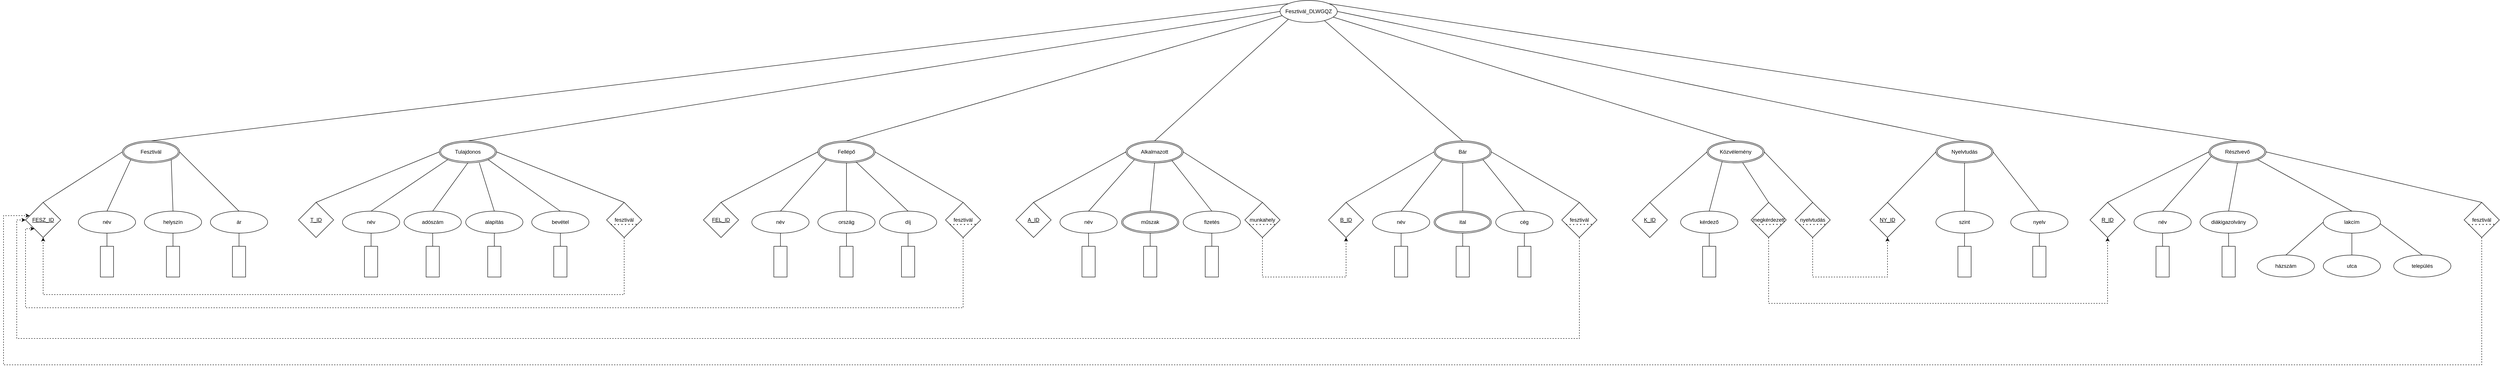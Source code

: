 <mxfile version="22.0.6" type="device">
  <diagram id="R2lEEEUBdFMjLlhIrx00" name="Page-1">
    <mxGraphModel dx="1195" dy="652" grid="1" gridSize="10" guides="0" tooltips="1" connect="1" arrows="1" fold="1" page="1" pageScale="1" pageWidth="6000" pageHeight="1000" math="0" shadow="0" extFonts="Permanent Marker^https://fonts.googleapis.com/css?family=Permanent+Marker">
      <root>
        <object label="" id="0">
          <mxCell />
        </object>
        <mxCell id="1" parent="0" />
        <mxCell id="OcTYDdU6IvkN5eMSKaNO-81" value="" style="rounded=0;whiteSpace=wrap;html=1;" parent="1" vertex="1">
          <mxGeometry x="570" y="600" width="30" height="70" as="geometry" />
        </mxCell>
        <mxCell id="iutqLcoYuN1xurHz5qFX-2" value="Nyelvtudás" style="ellipse;shape=doubleEllipse;margin=3;whiteSpace=wrap;html=1;align=center;" parent="1" vertex="1">
          <mxGeometry x="4440" y="360" width="130" height="50" as="geometry" />
        </mxCell>
        <mxCell id="iutqLcoYuN1xurHz5qFX-5" value="név" style="ellipse;whiteSpace=wrap;html=1;" parent="1" vertex="1">
          <mxGeometry x="220" y="520" width="130" height="50" as="geometry" />
        </mxCell>
        <mxCell id="iutqLcoYuN1xurHz5qFX-6" value="ár" style="ellipse;whiteSpace=wrap;html=1;" parent="1" vertex="1">
          <mxGeometry x="520" y="520" width="130" height="50" as="geometry" />
        </mxCell>
        <mxCell id="iutqLcoYuN1xurHz5qFX-7" value="" style="rounded=0;whiteSpace=wrap;html=1;" parent="1" vertex="1">
          <mxGeometry x="420" y="600" width="30" height="70" as="geometry" />
        </mxCell>
        <mxCell id="iutqLcoYuN1xurHz5qFX-8" value="" style="rounded=0;whiteSpace=wrap;html=1;" parent="1" vertex="1">
          <mxGeometry x="270" y="600" width="30" height="70" as="geometry" />
        </mxCell>
        <mxCell id="iutqLcoYuN1xurHz5qFX-10" value="Fesztivál_DLWGQZ" style="ellipse;whiteSpace=wrap;html=1;" parent="1" vertex="1">
          <mxGeometry x="2950" y="40" width="130" height="50" as="geometry" />
        </mxCell>
        <mxCell id="iutqLcoYuN1xurHz5qFX-11" value="Bár" style="ellipse;shape=doubleEllipse;margin=3;whiteSpace=wrap;html=1;align=center;" parent="1" vertex="1">
          <mxGeometry x="3300" y="360" width="130" height="50" as="geometry" />
        </mxCell>
        <mxCell id="iutqLcoYuN1xurHz5qFX-12" value="Alkalmazott" style="ellipse;shape=doubleEllipse;margin=3;whiteSpace=wrap;html=1;align=center;" parent="1" vertex="1">
          <mxGeometry x="2600" y="360" width="130" height="50" as="geometry" />
        </mxCell>
        <mxCell id="iutqLcoYuN1xurHz5qFX-13" value="Fesztivál" style="ellipse;shape=doubleEllipse;margin=3;whiteSpace=wrap;html=1;align=center;" parent="1" vertex="1">
          <mxGeometry x="320" y="360" width="130" height="50" as="geometry" />
        </mxCell>
        <mxCell id="iutqLcoYuN1xurHz5qFX-14" value="Résztvevő" style="ellipse;shape=doubleEllipse;margin=3;whiteSpace=wrap;html=1;align=center;" parent="1" vertex="1">
          <mxGeometry x="5060" y="360" width="130" height="50" as="geometry" />
        </mxCell>
        <mxCell id="iutqLcoYuN1xurHz5qFX-15" value="Közvélemény" style="ellipse;shape=doubleEllipse;margin=3;whiteSpace=wrap;html=1;align=center;" parent="1" vertex="1">
          <mxGeometry x="3920" y="360" width="130" height="50" as="geometry" />
        </mxCell>
        <mxCell id="iutqLcoYuN1xurHz5qFX-16" value="Tulajdonos" style="ellipse;shape=doubleEllipse;margin=3;whiteSpace=wrap;html=1;align=center;" parent="1" vertex="1">
          <mxGeometry x="1040" y="360" width="130" height="50" as="geometry" />
        </mxCell>
        <mxCell id="iutqLcoYuN1xurHz5qFX-17" value="Fellépő" style="ellipse;shape=doubleEllipse;margin=3;whiteSpace=wrap;html=1;align=center;" parent="1" vertex="1">
          <mxGeometry x="1900" y="360" width="130" height="50" as="geometry" />
        </mxCell>
        <mxCell id="5B_4mtcaILTxM5lqjwQF-1" value="helyszín" style="ellipse;whiteSpace=wrap;html=1;" parent="1" vertex="1">
          <mxGeometry x="370" y="520" width="130" height="50" as="geometry" />
        </mxCell>
        <mxCell id="5B_4mtcaILTxM5lqjwQF-2" value="név" style="ellipse;whiteSpace=wrap;html=1;" parent="1" vertex="1">
          <mxGeometry x="820" y="520" width="130" height="50" as="geometry" />
        </mxCell>
        <mxCell id="5B_4mtcaILTxM5lqjwQF-3" value="település" style="ellipse;whiteSpace=wrap;html=1;" parent="1" vertex="1">
          <mxGeometry x="5480" y="620" width="130" height="50" as="geometry" />
        </mxCell>
        <mxCell id="5B_4mtcaILTxM5lqjwQF-4" value="alapítás" style="ellipse;whiteSpace=wrap;html=1;" parent="1" vertex="1">
          <mxGeometry x="1100" y="520" width="130" height="50" as="geometry" />
        </mxCell>
        <mxCell id="5B_4mtcaILTxM5lqjwQF-5" value="név" style="ellipse;whiteSpace=wrap;html=1;" parent="1" vertex="1">
          <mxGeometry x="1750" y="520" width="130" height="50" as="geometry" />
        </mxCell>
        <mxCell id="5B_4mtcaILTxM5lqjwQF-6" value="bevétel" style="ellipse;whiteSpace=wrap;html=1;" parent="1" vertex="1">
          <mxGeometry x="1250" y="520" width="130" height="50" as="geometry" />
        </mxCell>
        <mxCell id="5B_4mtcaILTxM5lqjwQF-7" value="ország" style="ellipse;whiteSpace=wrap;html=1;" parent="1" vertex="1">
          <mxGeometry x="1900" y="520" width="130" height="50" as="geometry" />
        </mxCell>
        <mxCell id="5B_4mtcaILTxM5lqjwQF-8" value="díj" style="ellipse;whiteSpace=wrap;html=1;" parent="1" vertex="1">
          <mxGeometry x="2040" y="520" width="130" height="50" as="geometry" />
        </mxCell>
        <mxCell id="5B_4mtcaILTxM5lqjwQF-10" value="adószám" style="ellipse;whiteSpace=wrap;html=1;" parent="1" vertex="1">
          <mxGeometry x="960" y="520" width="130" height="50" as="geometry" />
        </mxCell>
        <mxCell id="5B_4mtcaILTxM5lqjwQF-11" value="név" style="ellipse;whiteSpace=wrap;html=1;" parent="1" vertex="1">
          <mxGeometry x="4890" y="520" width="130" height="50" as="geometry" />
        </mxCell>
        <mxCell id="5B_4mtcaILTxM5lqjwQF-12" value="diákigazolvány" style="ellipse;whiteSpace=wrap;html=1;" parent="1" vertex="1">
          <mxGeometry x="5040" y="520" width="130" height="50" as="geometry" />
        </mxCell>
        <mxCell id="5B_4mtcaILTxM5lqjwQF-14" value="házszám" style="ellipse;whiteSpace=wrap;html=1;" parent="1" vertex="1">
          <mxGeometry x="5170" y="620" width="130" height="50" as="geometry" />
        </mxCell>
        <mxCell id="5B_4mtcaILTxM5lqjwQF-15" value="név" style="ellipse;whiteSpace=wrap;html=1;" parent="1" vertex="1">
          <mxGeometry x="3160" y="520" width="130" height="50" as="geometry" />
        </mxCell>
        <mxCell id="5B_4mtcaILTxM5lqjwQF-17" value="név" style="ellipse;whiteSpace=wrap;html=1;" parent="1" vertex="1">
          <mxGeometry x="2450" y="520" width="130" height="50" as="geometry" />
        </mxCell>
        <mxCell id="5B_4mtcaILTxM5lqjwQF-18" value="fizetés" style="ellipse;whiteSpace=wrap;html=1;" parent="1" vertex="1">
          <mxGeometry x="2730" y="520" width="130" height="50" as="geometry" />
        </mxCell>
        <mxCell id="5B_4mtcaILTxM5lqjwQF-19" value="utca" style="ellipse;whiteSpace=wrap;html=1;" parent="1" vertex="1">
          <mxGeometry x="5320" y="620" width="130" height="50" as="geometry" />
        </mxCell>
        <mxCell id="5B_4mtcaILTxM5lqjwQF-20" value="kérdező" style="ellipse;whiteSpace=wrap;html=1;" parent="1" vertex="1">
          <mxGeometry x="3860" y="520" width="130" height="50" as="geometry" />
        </mxCell>
        <mxCell id="5B_4mtcaILTxM5lqjwQF-21" value="szint" style="ellipse;whiteSpace=wrap;html=1;" parent="1" vertex="1">
          <mxGeometry x="4440" y="520" width="130" height="50" as="geometry" />
        </mxCell>
        <mxCell id="5B_4mtcaILTxM5lqjwQF-22" value="cég" style="ellipse;whiteSpace=wrap;html=1;" parent="1" vertex="1">
          <mxGeometry x="3440" y="520" width="130" height="50" as="geometry" />
        </mxCell>
        <mxCell id="5B_4mtcaILTxM5lqjwQF-24" value="lakcím" style="ellipse;whiteSpace=wrap;html=1;" parent="1" vertex="1">
          <mxGeometry x="5320" y="520" width="130" height="50" as="geometry" />
        </mxCell>
        <mxCell id="5B_4mtcaILTxM5lqjwQF-25" value="nyelv" style="ellipse;whiteSpace=wrap;html=1;" parent="1" vertex="1">
          <mxGeometry x="4610" y="520" width="130" height="50" as="geometry" />
        </mxCell>
        <mxCell id="5B_4mtcaILTxM5lqjwQF-28" value="&lt;u&gt;FESZ_ID&lt;/u&gt;" style="rhombus;whiteSpace=wrap;html=1;" parent="1" vertex="1">
          <mxGeometry x="100" y="500" width="80" height="80" as="geometry" />
        </mxCell>
        <mxCell id="5B_4mtcaILTxM5lqjwQF-32" value="&lt;u&gt;T_ID&lt;/u&gt;" style="rhombus;whiteSpace=wrap;html=1;" parent="1" vertex="1">
          <mxGeometry x="720" y="500" width="80" height="80" as="geometry" />
        </mxCell>
        <mxCell id="5B_4mtcaILTxM5lqjwQF-33" value="&lt;u&gt;NY_ID&lt;/u&gt;" style="rhombus;whiteSpace=wrap;html=1;" parent="1" vertex="1">
          <mxGeometry x="4290" y="500" width="80" height="80" as="geometry" />
        </mxCell>
        <mxCell id="5B_4mtcaILTxM5lqjwQF-36" value="&lt;u&gt;R_ID&lt;/u&gt;" style="rhombus;whiteSpace=wrap;html=1;" parent="1" vertex="1">
          <mxGeometry x="4790" y="500" width="80" height="80" as="geometry" />
        </mxCell>
        <mxCell id="5B_4mtcaILTxM5lqjwQF-196" style="edgeStyle=orthogonalEdgeStyle;rounded=0;orthogonalLoop=1;jettySize=auto;html=1;exitX=0.5;exitY=1;exitDx=0;exitDy=0;entryX=0.5;entryY=1;entryDx=0;entryDy=0;dashed=1;" parent="1" source="5B_4mtcaILTxM5lqjwQF-37" target="5B_4mtcaILTxM5lqjwQF-28" edge="1">
          <mxGeometry relative="1" as="geometry">
            <Array as="points">
              <mxPoint x="1460" y="710" />
              <mxPoint x="140" y="710" />
            </Array>
          </mxGeometry>
        </mxCell>
        <mxCell id="5B_4mtcaILTxM5lqjwQF-37" value="fesztivál" style="rhombus;whiteSpace=wrap;html=1;" parent="1" vertex="1">
          <mxGeometry x="1420" y="500" width="80" height="80" as="geometry" />
        </mxCell>
        <mxCell id="5B_4mtcaILTxM5lqjwQF-38" value="&lt;u&gt;FEL_ID&lt;/u&gt;" style="rhombus;whiteSpace=wrap;html=1;" parent="1" vertex="1">
          <mxGeometry x="1640" y="500" width="80" height="80" as="geometry" />
        </mxCell>
        <mxCell id="5B_4mtcaILTxM5lqjwQF-39" value="&lt;u&gt;A_ID&lt;/u&gt;" style="rhombus;whiteSpace=wrap;html=1;" parent="1" vertex="1">
          <mxGeometry x="2350" y="500" width="80" height="80" as="geometry" />
        </mxCell>
        <mxCell id="5B_4mtcaILTxM5lqjwQF-40" value="&lt;u&gt;B_ID&lt;/u&gt;" style="rhombus;whiteSpace=wrap;html=1;" parent="1" vertex="1">
          <mxGeometry x="3060" y="500" width="80" height="80" as="geometry" />
        </mxCell>
        <mxCell id="5B_4mtcaILTxM5lqjwQF-44" value="&lt;u&gt;K_ID&lt;/u&gt;" style="rhombus;whiteSpace=wrap;html=1;" parent="1" vertex="1">
          <mxGeometry x="3750" y="500" width="80" height="80" as="geometry" />
        </mxCell>
        <mxCell id="5B_4mtcaILTxM5lqjwQF-53" value="" style="rounded=0;whiteSpace=wrap;html=1;" parent="1" vertex="1">
          <mxGeometry x="1150" y="600" width="30" height="70" as="geometry" />
        </mxCell>
        <mxCell id="5B_4mtcaILTxM5lqjwQF-54" value="" style="rounded=0;whiteSpace=wrap;html=1;" parent="1" vertex="1">
          <mxGeometry x="1010" y="600" width="30" height="70" as="geometry" />
        </mxCell>
        <mxCell id="5B_4mtcaILTxM5lqjwQF-55" value="" style="rounded=0;whiteSpace=wrap;html=1;" parent="1" vertex="1">
          <mxGeometry x="870" y="600" width="30" height="70" as="geometry" />
        </mxCell>
        <mxCell id="5B_4mtcaILTxM5lqjwQF-56" value="" style="rounded=0;whiteSpace=wrap;html=1;" parent="1" vertex="1">
          <mxGeometry x="2090" y="600" width="30" height="70" as="geometry" />
        </mxCell>
        <mxCell id="5B_4mtcaILTxM5lqjwQF-57" value="" style="rounded=0;whiteSpace=wrap;html=1;" parent="1" vertex="1">
          <mxGeometry x="1950" y="600" width="30" height="70" as="geometry" />
        </mxCell>
        <mxCell id="5B_4mtcaILTxM5lqjwQF-58" value="" style="rounded=0;whiteSpace=wrap;html=1;" parent="1" vertex="1">
          <mxGeometry x="1800" y="600" width="30" height="70" as="geometry" />
        </mxCell>
        <mxCell id="5B_4mtcaILTxM5lqjwQF-59" value="" style="rounded=0;whiteSpace=wrap;html=1;" parent="1" vertex="1">
          <mxGeometry x="3490" y="600" width="30" height="70" as="geometry" />
        </mxCell>
        <mxCell id="5B_4mtcaILTxM5lqjwQF-60" value="" style="rounded=0;whiteSpace=wrap;html=1;" parent="1" vertex="1">
          <mxGeometry x="3350" y="600" width="30" height="70" as="geometry" />
        </mxCell>
        <mxCell id="5B_4mtcaILTxM5lqjwQF-61" value="" style="rounded=0;whiteSpace=wrap;html=1;" parent="1" vertex="1">
          <mxGeometry x="3210" y="600" width="30" height="70" as="geometry" />
        </mxCell>
        <mxCell id="5B_4mtcaILTxM5lqjwQF-62" value="" style="rounded=0;whiteSpace=wrap;html=1;" parent="1" vertex="1">
          <mxGeometry x="4660" y="600" width="30" height="70" as="geometry" />
        </mxCell>
        <mxCell id="5B_4mtcaILTxM5lqjwQF-63" value="" style="rounded=0;whiteSpace=wrap;html=1;" parent="1" vertex="1">
          <mxGeometry x="4490" y="600" width="30" height="70" as="geometry" />
        </mxCell>
        <mxCell id="5B_4mtcaILTxM5lqjwQF-64" value="" style="rounded=0;whiteSpace=wrap;html=1;" parent="1" vertex="1">
          <mxGeometry x="1300" y="600" width="30" height="70" as="geometry" />
        </mxCell>
        <mxCell id="5B_4mtcaILTxM5lqjwQF-65" value="" style="rounded=0;whiteSpace=wrap;html=1;" parent="1" vertex="1">
          <mxGeometry x="5090" y="600" width="30" height="70" as="geometry" />
        </mxCell>
        <mxCell id="5B_4mtcaILTxM5lqjwQF-66" value="" style="rounded=0;whiteSpace=wrap;html=1;" parent="1" vertex="1">
          <mxGeometry x="4940" y="600" width="30" height="70" as="geometry" />
        </mxCell>
        <mxCell id="5B_4mtcaILTxM5lqjwQF-70" value="" style="rounded=0;whiteSpace=wrap;html=1;" parent="1" vertex="1">
          <mxGeometry x="2780" y="600" width="30" height="70" as="geometry" />
        </mxCell>
        <mxCell id="5B_4mtcaILTxM5lqjwQF-71" value="" style="rounded=0;whiteSpace=wrap;html=1;" parent="1" vertex="1">
          <mxGeometry x="2640" y="600" width="30" height="70" as="geometry" />
        </mxCell>
        <mxCell id="5B_4mtcaILTxM5lqjwQF-72" value="" style="rounded=0;whiteSpace=wrap;html=1;" parent="1" vertex="1">
          <mxGeometry x="2500" y="600" width="30" height="70" as="geometry" />
        </mxCell>
        <mxCell id="5B_4mtcaILTxM5lqjwQF-73" value="" style="endArrow=none;html=1;rounded=0;exitX=0.5;exitY=0;exitDx=0;exitDy=0;entryX=0;entryY=0.5;entryDx=0;entryDy=0;" parent="1" source="5B_4mtcaILTxM5lqjwQF-28" target="iutqLcoYuN1xurHz5qFX-13" edge="1">
          <mxGeometry relative="1" as="geometry">
            <mxPoint x="190" y="500" as="sourcePoint" />
            <mxPoint x="350" y="500" as="targetPoint" />
          </mxGeometry>
        </mxCell>
        <mxCell id="5B_4mtcaILTxM5lqjwQF-74" value="" style="endArrow=none;html=1;rounded=0;exitX=0.5;exitY=0;exitDx=0;exitDy=0;entryX=0;entryY=1;entryDx=0;entryDy=0;" parent="1" source="iutqLcoYuN1xurHz5qFX-5" target="iutqLcoYuN1xurHz5qFX-13" edge="1">
          <mxGeometry relative="1" as="geometry">
            <mxPoint x="300" y="670" as="sourcePoint" />
            <mxPoint x="460" y="670" as="targetPoint" />
          </mxGeometry>
        </mxCell>
        <mxCell id="5B_4mtcaILTxM5lqjwQF-75" value="" style="endArrow=none;html=1;rounded=0;exitX=0.5;exitY=0;exitDx=0;exitDy=0;entryX=0.5;entryY=1;entryDx=0;entryDy=0;" parent="1" source="5B_4mtcaILTxM5lqjwQF-55" target="5B_4mtcaILTxM5lqjwQF-2" edge="1">
          <mxGeometry relative="1" as="geometry">
            <mxPoint x="810" y="720" as="sourcePoint" />
            <mxPoint x="970" y="720" as="targetPoint" />
          </mxGeometry>
        </mxCell>
        <mxCell id="5B_4mtcaILTxM5lqjwQF-76" value="" style="endArrow=none;html=1;rounded=0;exitX=0.5;exitY=0;exitDx=0;exitDy=0;entryX=0.5;entryY=1;entryDx=0;entryDy=0;" parent="1" source="5B_4mtcaILTxM5lqjwQF-58" target="5B_4mtcaILTxM5lqjwQF-5" edge="1">
          <mxGeometry relative="1" as="geometry">
            <mxPoint x="2050" y="910" as="sourcePoint" />
            <mxPoint x="2210" y="910" as="targetPoint" />
          </mxGeometry>
        </mxCell>
        <mxCell id="5B_4mtcaILTxM5lqjwQF-77" value="" style="endArrow=none;html=1;rounded=0;exitX=0.5;exitY=0;exitDx=0;exitDy=0;entryX=0.5;entryY=1;entryDx=0;entryDy=0;" parent="1" source="5B_4mtcaILTxM5lqjwQF-54" target="5B_4mtcaILTxM5lqjwQF-10" edge="1">
          <mxGeometry relative="1" as="geometry">
            <mxPoint x="1060" y="840" as="sourcePoint" />
            <mxPoint x="1220" y="840" as="targetPoint" />
          </mxGeometry>
        </mxCell>
        <mxCell id="5B_4mtcaILTxM5lqjwQF-78" value="" style="endArrow=none;html=1;rounded=0;exitX=0.5;exitY=0;exitDx=0;exitDy=0;entryX=0.5;entryY=1;entryDx=0;entryDy=0;" parent="1" source="5B_4mtcaILTxM5lqjwQF-53" target="5B_4mtcaILTxM5lqjwQF-4" edge="1">
          <mxGeometry relative="1" as="geometry">
            <mxPoint x="1130" y="610" as="sourcePoint" />
            <mxPoint x="1290" y="610" as="targetPoint" />
          </mxGeometry>
        </mxCell>
        <mxCell id="5B_4mtcaILTxM5lqjwQF-79" value="" style="endArrow=none;html=1;rounded=0;exitX=0.5;exitY=0;exitDx=0;exitDy=0;entryX=0.5;entryY=1;entryDx=0;entryDy=0;" parent="1" source="5B_4mtcaILTxM5lqjwQF-64" target="5B_4mtcaILTxM5lqjwQF-6" edge="1">
          <mxGeometry relative="1" as="geometry">
            <mxPoint x="1300" y="780" as="sourcePoint" />
            <mxPoint x="1460" y="780" as="targetPoint" />
          </mxGeometry>
        </mxCell>
        <mxCell id="5B_4mtcaILTxM5lqjwQF-80" value="" style="endArrow=none;html=1;rounded=0;exitX=0.5;exitY=0;exitDx=0;exitDy=0;entryX=0.5;entryY=1;entryDx=0;entryDy=0;" parent="1" source="5B_4mtcaILTxM5lqjwQF-57" target="5B_4mtcaILTxM5lqjwQF-7" edge="1">
          <mxGeometry relative="1" as="geometry">
            <mxPoint x="2050" y="930" as="sourcePoint" />
            <mxPoint x="2210" y="930" as="targetPoint" />
          </mxGeometry>
        </mxCell>
        <mxCell id="5B_4mtcaILTxM5lqjwQF-82" value="" style="endArrow=none;html=1;rounded=0;exitX=0.5;exitY=0;exitDx=0;exitDy=0;entryX=0.5;entryY=1;entryDx=0;entryDy=0;" parent="1" source="5B_4mtcaILTxM5lqjwQF-56" target="5B_4mtcaILTxM5lqjwQF-8" edge="1">
          <mxGeometry relative="1" as="geometry">
            <mxPoint x="2070" y="950" as="sourcePoint" />
            <mxPoint x="2230" y="950" as="targetPoint" />
          </mxGeometry>
        </mxCell>
        <mxCell id="5B_4mtcaILTxM5lqjwQF-83" value="" style="endArrow=none;html=1;rounded=0;exitX=0.5;exitY=0;exitDx=0;exitDy=0;entryX=1;entryY=0.5;entryDx=0;entryDy=0;" parent="1" source="iutqLcoYuN1xurHz5qFX-6" target="iutqLcoYuN1xurHz5qFX-13" edge="1">
          <mxGeometry relative="1" as="geometry">
            <mxPoint x="320" y="680" as="sourcePoint" />
            <mxPoint x="480" y="680" as="targetPoint" />
          </mxGeometry>
        </mxCell>
        <mxCell id="5B_4mtcaILTxM5lqjwQF-84" value="" style="endArrow=none;html=1;rounded=0;entryX=0.5;entryY=0;entryDx=0;entryDy=0;exitX=1;exitY=1;exitDx=0;exitDy=0;" parent="1" source="iutqLcoYuN1xurHz5qFX-13" target="5B_4mtcaILTxM5lqjwQF-1" edge="1">
          <mxGeometry relative="1" as="geometry">
            <mxPoint x="330" y="650" as="sourcePoint" />
            <mxPoint x="490" y="650" as="targetPoint" />
          </mxGeometry>
        </mxCell>
        <mxCell id="5B_4mtcaILTxM5lqjwQF-85" value="" style="endArrow=none;html=1;rounded=0;exitX=0.698;exitY=0.993;exitDx=0;exitDy=0;entryX=0.5;entryY=0;entryDx=0;entryDy=0;exitPerimeter=0;" parent="1" source="iutqLcoYuN1xurHz5qFX-16" target="5B_4mtcaILTxM5lqjwQF-4" edge="1">
          <mxGeometry relative="1" as="geometry">
            <mxPoint x="1130" y="490" as="sourcePoint" />
            <mxPoint x="1290" y="490" as="targetPoint" />
          </mxGeometry>
        </mxCell>
        <mxCell id="5B_4mtcaILTxM5lqjwQF-86" value="" style="endArrow=none;html=1;rounded=0;exitX=0.5;exitY=0;exitDx=0;exitDy=0;entryX=0;entryY=0.5;entryDx=0;entryDy=0;" parent="1" source="5B_4mtcaILTxM5lqjwQF-32" target="iutqLcoYuN1xurHz5qFX-16" edge="1">
          <mxGeometry relative="1" as="geometry">
            <mxPoint x="800" y="480" as="sourcePoint" />
            <mxPoint x="960" y="480" as="targetPoint" />
          </mxGeometry>
        </mxCell>
        <mxCell id="5B_4mtcaILTxM5lqjwQF-87" value="" style="endArrow=none;html=1;rounded=0;exitX=0.5;exitY=0;exitDx=0;exitDy=0;entryX=0;entryY=1;entryDx=0;entryDy=0;" parent="1" source="5B_4mtcaILTxM5lqjwQF-2" target="iutqLcoYuN1xurHz5qFX-16" edge="1">
          <mxGeometry relative="1" as="geometry">
            <mxPoint x="940" y="500" as="sourcePoint" />
            <mxPoint x="1100" y="500" as="targetPoint" />
          </mxGeometry>
        </mxCell>
        <mxCell id="5B_4mtcaILTxM5lqjwQF-88" value="" style="endArrow=none;html=1;rounded=0;exitX=0.5;exitY=1;exitDx=0;exitDy=0;entryX=0.5;entryY=0;entryDx=0;entryDy=0;" parent="1" source="iutqLcoYuN1xurHz5qFX-16" target="5B_4mtcaILTxM5lqjwQF-10" edge="1">
          <mxGeometry relative="1" as="geometry">
            <mxPoint x="1020" y="490" as="sourcePoint" />
            <mxPoint x="1180" y="490" as="targetPoint" />
          </mxGeometry>
        </mxCell>
        <mxCell id="5B_4mtcaILTxM5lqjwQF-89" value="" style="endArrow=none;html=1;rounded=0;exitX=1;exitY=0.5;exitDx=0;exitDy=0;entryX=0.5;entryY=0;entryDx=0;entryDy=0;" parent="1" source="iutqLcoYuN1xurHz5qFX-16" target="5B_4mtcaILTxM5lqjwQF-37" edge="1">
          <mxGeometry relative="1" as="geometry">
            <mxPoint x="1290" y="410" as="sourcePoint" />
            <mxPoint x="1450" y="410" as="targetPoint" />
          </mxGeometry>
        </mxCell>
        <mxCell id="5B_4mtcaILTxM5lqjwQF-90" value="" style="endArrow=none;html=1;rounded=0;exitX=1;exitY=1;exitDx=0;exitDy=0;entryX=0.5;entryY=0;entryDx=0;entryDy=0;" parent="1" source="iutqLcoYuN1xurHz5qFX-16" target="5B_4mtcaILTxM5lqjwQF-6" edge="1">
          <mxGeometry relative="1" as="geometry">
            <mxPoint x="1210" y="450" as="sourcePoint" />
            <mxPoint x="1370" y="450" as="targetPoint" />
          </mxGeometry>
        </mxCell>
        <mxCell id="5B_4mtcaILTxM5lqjwQF-91" value="" style="endArrow=none;html=1;rounded=0;exitX=0.5;exitY=0;exitDx=0;exitDy=0;entryX=0.5;entryY=1;entryDx=0;entryDy=0;" parent="1" source="5B_4mtcaILTxM5lqjwQF-71" target="5B_4mtcaILTxM5lqjwQF-149" edge="1">
          <mxGeometry relative="1" as="geometry">
            <mxPoint x="2400" y="740" as="sourcePoint" />
            <mxPoint x="2560" y="740" as="targetPoint" />
          </mxGeometry>
        </mxCell>
        <mxCell id="5B_4mtcaILTxM5lqjwQF-92" value="" style="endArrow=none;html=1;rounded=0;exitX=0.5;exitY=0;exitDx=0;exitDy=0;entryX=0.5;entryY=1;entryDx=0;entryDy=0;" parent="1" source="iutqLcoYuN1xurHz5qFX-8" target="iutqLcoYuN1xurHz5qFX-5" edge="1">
          <mxGeometry relative="1" as="geometry">
            <mxPoint x="280" y="780" as="sourcePoint" />
            <mxPoint x="440" y="780" as="targetPoint" />
          </mxGeometry>
        </mxCell>
        <mxCell id="5B_4mtcaILTxM5lqjwQF-93" value="" style="endArrow=none;html=1;rounded=0;exitX=0.5;exitY=0;exitDx=0;exitDy=0;entryX=0.5;entryY=1;entryDx=0;entryDy=0;" parent="1" source="iutqLcoYuN1xurHz5qFX-7" target="5B_4mtcaILTxM5lqjwQF-1" edge="1">
          <mxGeometry relative="1" as="geometry">
            <mxPoint x="370" y="750" as="sourcePoint" />
            <mxPoint x="530" y="750" as="targetPoint" />
          </mxGeometry>
        </mxCell>
        <mxCell id="5B_4mtcaILTxM5lqjwQF-94" value="" style="endArrow=none;html=1;rounded=0;exitX=0.5;exitY=0;exitDx=0;exitDy=0;entryX=0.5;entryY=1;entryDx=0;entryDy=0;" parent="1" source="5B_4mtcaILTxM5lqjwQF-7" target="iutqLcoYuN1xurHz5qFX-17" edge="1">
          <mxGeometry relative="1" as="geometry">
            <mxPoint x="1960" y="450" as="sourcePoint" />
            <mxPoint x="2120" y="450" as="targetPoint" />
          </mxGeometry>
        </mxCell>
        <mxCell id="5B_4mtcaILTxM5lqjwQF-95" value="" style="endArrow=none;html=1;rounded=0;exitX=0.5;exitY=0;exitDx=0;exitDy=0;entryX=0.5;entryY=1;entryDx=0;entryDy=0;" parent="1" source="OcTYDdU6IvkN5eMSKaNO-81" target="iutqLcoYuN1xurHz5qFX-6" edge="1">
          <mxGeometry relative="1" as="geometry">
            <mxPoint x="520" y="710" as="sourcePoint" />
            <mxPoint x="680" y="710" as="targetPoint" />
          </mxGeometry>
        </mxCell>
        <mxCell id="5B_4mtcaILTxM5lqjwQF-96" value="" style="endArrow=none;html=1;rounded=0;exitX=0.5;exitY=0;exitDx=0;exitDy=0;entryX=0;entryY=0.5;entryDx=0;entryDy=0;" parent="1" source="5B_4mtcaILTxM5lqjwQF-38" target="iutqLcoYuN1xurHz5qFX-17" edge="1">
          <mxGeometry relative="1" as="geometry">
            <mxPoint x="1720" y="430" as="sourcePoint" />
            <mxPoint x="1880" y="430" as="targetPoint" />
          </mxGeometry>
        </mxCell>
        <mxCell id="5B_4mtcaILTxM5lqjwQF-97" value="" style="endArrow=none;html=1;rounded=0;exitX=0.5;exitY=0;exitDx=0;exitDy=0;entryX=0;entryY=1;entryDx=0;entryDy=0;" parent="1" source="5B_4mtcaILTxM5lqjwQF-5" target="iutqLcoYuN1xurHz5qFX-17" edge="1">
          <mxGeometry relative="1" as="geometry">
            <mxPoint x="1820" y="470" as="sourcePoint" />
            <mxPoint x="1980" y="470" as="targetPoint" />
          </mxGeometry>
        </mxCell>
        <mxCell id="5B_4mtcaILTxM5lqjwQF-98" value="" style="endArrow=none;html=1;rounded=0;entryX=0.5;entryY=0;entryDx=0;entryDy=0;exitX=1;exitY=0.5;exitDx=0;exitDy=0;" parent="1" source="iutqLcoYuN1xurHz5qFX-17" target="5B_4mtcaILTxM5lqjwQF-124" edge="1">
          <mxGeometry relative="1" as="geometry">
            <mxPoint x="2080" y="430" as="sourcePoint" />
            <mxPoint x="2240" y="430" as="targetPoint" />
          </mxGeometry>
        </mxCell>
        <mxCell id="5B_4mtcaILTxM5lqjwQF-99" value="" style="endArrow=none;html=1;rounded=0;exitX=0.667;exitY=0.957;exitDx=0;exitDy=0;exitPerimeter=0;entryX=0.5;entryY=0;entryDx=0;entryDy=0;" parent="1" source="iutqLcoYuN1xurHz5qFX-17" target="5B_4mtcaILTxM5lqjwQF-8" edge="1">
          <mxGeometry relative="1" as="geometry">
            <mxPoint x="2030" y="440" as="sourcePoint" />
            <mxPoint x="2190" y="440" as="targetPoint" />
          </mxGeometry>
        </mxCell>
        <mxCell id="5B_4mtcaILTxM5lqjwQF-100" value="" style="endArrow=none;html=1;rounded=0;exitX=0.5;exitY=0;exitDx=0;exitDy=0;entryX=0.5;entryY=1;entryDx=0;entryDy=0;" parent="1" source="5B_4mtcaILTxM5lqjwQF-72" target="5B_4mtcaILTxM5lqjwQF-17" edge="1">
          <mxGeometry relative="1" as="geometry">
            <mxPoint x="2410" y="700" as="sourcePoint" />
            <mxPoint x="2570" y="700" as="targetPoint" />
          </mxGeometry>
        </mxCell>
        <mxCell id="5B_4mtcaILTxM5lqjwQF-119" value="" style="endArrow=none;dashed=1;html=1;dashPattern=1 3;strokeWidth=2;rounded=0;exitX=0;exitY=0.5;exitDx=0;exitDy=0;" parent="1" edge="1">
          <mxGeometry width="50" height="50" relative="1" as="geometry">
            <mxPoint x="1430" y="550.48" as="sourcePoint" />
            <mxPoint x="1490" y="550" as="targetPoint" />
            <Array as="points" />
          </mxGeometry>
        </mxCell>
        <mxCell id="5B_4mtcaILTxM5lqjwQF-198" style="edgeStyle=orthogonalEdgeStyle;rounded=0;orthogonalLoop=1;jettySize=auto;html=1;exitX=0.5;exitY=1;exitDx=0;exitDy=0;dashed=1;entryX=0;entryY=1;entryDx=0;entryDy=0;" parent="1" source="5B_4mtcaILTxM5lqjwQF-124" target="5B_4mtcaILTxM5lqjwQF-28" edge="1">
          <mxGeometry relative="1" as="geometry">
            <mxPoint x="2220" y="720" as="sourcePoint" />
            <mxPoint x="110" y="700" as="targetPoint" />
            <Array as="points">
              <mxPoint x="2230" y="740" />
              <mxPoint x="100" y="740" />
              <mxPoint x="100" y="560" />
            </Array>
          </mxGeometry>
        </mxCell>
        <mxCell id="5B_4mtcaILTxM5lqjwQF-124" value="fesztivál" style="rhombus;whiteSpace=wrap;html=1;" parent="1" vertex="1">
          <mxGeometry x="2190" y="500" width="80" height="80" as="geometry" />
        </mxCell>
        <mxCell id="5B_4mtcaILTxM5lqjwQF-125" value="" style="endArrow=none;dashed=1;html=1;dashPattern=1 3;strokeWidth=2;rounded=0;exitX=0;exitY=0.5;exitDx=0;exitDy=0;" parent="1" edge="1">
          <mxGeometry width="50" height="50" relative="1" as="geometry">
            <mxPoint x="2200" y="550.48" as="sourcePoint" />
            <mxPoint x="2260" y="550" as="targetPoint" />
            <Array as="points" />
          </mxGeometry>
        </mxCell>
        <mxCell id="5B_4mtcaILTxM5lqjwQF-126" value="" style="endArrow=none;html=1;rounded=0;exitX=0.5;exitY=0;exitDx=0;exitDy=0;entryX=0.5;entryY=1;entryDx=0;entryDy=0;" parent="1" source="5B_4mtcaILTxM5lqjwQF-149" target="iutqLcoYuN1xurHz5qFX-12" edge="1">
          <mxGeometry relative="1" as="geometry">
            <mxPoint x="2580" y="500" as="sourcePoint" />
            <mxPoint x="2740" y="500" as="targetPoint" />
          </mxGeometry>
        </mxCell>
        <mxCell id="5B_4mtcaILTxM5lqjwQF-127" value="" style="endArrow=none;html=1;rounded=0;exitX=0.5;exitY=0;exitDx=0;exitDy=0;entryX=0;entryY=0.5;entryDx=0;entryDy=0;" parent="1" source="5B_4mtcaILTxM5lqjwQF-39" target="iutqLcoYuN1xurHz5qFX-12" edge="1">
          <mxGeometry relative="1" as="geometry">
            <mxPoint x="2300" y="680" as="sourcePoint" />
            <mxPoint x="2460" y="680" as="targetPoint" />
          </mxGeometry>
        </mxCell>
        <mxCell id="5B_4mtcaILTxM5lqjwQF-128" value="" style="endArrow=none;html=1;rounded=0;exitX=0.5;exitY=0;exitDx=0;exitDy=0;entryX=0;entryY=1;entryDx=0;entryDy=0;" parent="1" source="5B_4mtcaILTxM5lqjwQF-17" target="iutqLcoYuN1xurHz5qFX-12" edge="1">
          <mxGeometry relative="1" as="geometry">
            <mxPoint x="2370" y="660" as="sourcePoint" />
            <mxPoint x="2530" y="660" as="targetPoint" />
          </mxGeometry>
        </mxCell>
        <mxCell id="5B_4mtcaILTxM5lqjwQF-129" value="" style="endArrow=none;html=1;rounded=0;exitX=0.5;exitY=0;exitDx=0;exitDy=0;entryX=1;entryY=0.5;entryDx=0;entryDy=0;" parent="1" source="5B_4mtcaILTxM5lqjwQF-150" target="iutqLcoYuN1xurHz5qFX-12" edge="1">
          <mxGeometry relative="1" as="geometry">
            <mxPoint x="2750" y="440" as="sourcePoint" />
            <mxPoint x="2910" y="440" as="targetPoint" />
          </mxGeometry>
        </mxCell>
        <mxCell id="5B_4mtcaILTxM5lqjwQF-130" value="" style="endArrow=none;html=1;rounded=0;exitX=0.5;exitY=0;exitDx=0;exitDy=0;entryX=0.8;entryY=0.884;entryDx=0;entryDy=0;entryPerimeter=0;" parent="1" source="5B_4mtcaILTxM5lqjwQF-18" target="iutqLcoYuN1xurHz5qFX-12" edge="1">
          <mxGeometry relative="1" as="geometry">
            <mxPoint x="2740" y="470" as="sourcePoint" />
            <mxPoint x="2900" y="470" as="targetPoint" />
          </mxGeometry>
        </mxCell>
        <mxCell id="5B_4mtcaILTxM5lqjwQF-131" value="" style="endArrow=none;html=1;rounded=0;exitX=0.5;exitY=0;exitDx=0;exitDy=0;entryX=0.5;entryY=1;entryDx=0;entryDy=0;" parent="1" source="5B_4mtcaILTxM5lqjwQF-70" target="5B_4mtcaILTxM5lqjwQF-18" edge="1">
          <mxGeometry relative="1" as="geometry">
            <mxPoint x="2570" y="770" as="sourcePoint" />
            <mxPoint x="2730" y="770" as="targetPoint" />
          </mxGeometry>
        </mxCell>
        <mxCell id="5B_4mtcaILTxM5lqjwQF-133" value="" style="endArrow=none;html=1;rounded=0;exitX=0.5;exitY=0;exitDx=0;exitDy=0;entryX=0;entryY=0.5;entryDx=0;entryDy=0;" parent="1" source="5B_4mtcaILTxM5lqjwQF-44" target="iutqLcoYuN1xurHz5qFX-15" edge="1">
          <mxGeometry relative="1" as="geometry">
            <mxPoint x="3820" y="750" as="sourcePoint" />
            <mxPoint x="3980" y="750" as="targetPoint" />
          </mxGeometry>
        </mxCell>
        <mxCell id="5B_4mtcaILTxM5lqjwQF-134" value="" style="endArrow=none;html=1;rounded=0;exitX=0.5;exitY=0;exitDx=0;exitDy=0;entryX=0.5;entryY=1;entryDx=0;entryDy=0;" parent="1" source="5B_4mtcaILTxM5lqjwQF-157" target="5B_4mtcaILTxM5lqjwQF-20" edge="1">
          <mxGeometry relative="1" as="geometry">
            <mxPoint x="3830" y="820" as="sourcePoint" />
            <mxPoint x="3990" y="820" as="targetPoint" />
          </mxGeometry>
        </mxCell>
        <mxCell id="5B_4mtcaILTxM5lqjwQF-135" value="" style="endArrow=none;html=1;rounded=0;exitX=0.5;exitY=0;exitDx=0;exitDy=0;entryX=0.266;entryY=0.928;entryDx=0;entryDy=0;entryPerimeter=0;" parent="1" source="5B_4mtcaILTxM5lqjwQF-20" target="iutqLcoYuN1xurHz5qFX-15" edge="1">
          <mxGeometry relative="1" as="geometry">
            <mxPoint x="3840" y="770" as="sourcePoint" />
            <mxPoint x="4000" y="770" as="targetPoint" />
          </mxGeometry>
        </mxCell>
        <mxCell id="5B_4mtcaILTxM5lqjwQF-136" value="" style="endArrow=none;html=1;rounded=0;exitX=0.5;exitY=0;exitDx=0;exitDy=0;" parent="1" source="5B_4mtcaILTxM5lqjwQF-168" target="iutqLcoYuN1xurHz5qFX-15" edge="1">
          <mxGeometry relative="1" as="geometry">
            <mxPoint x="3850" y="780" as="sourcePoint" />
            <mxPoint x="4010" y="780" as="targetPoint" />
          </mxGeometry>
        </mxCell>
        <mxCell id="5B_4mtcaILTxM5lqjwQF-137" value="" style="endArrow=none;html=1;rounded=0;exitX=0.5;exitY=0;exitDx=0;exitDy=0;entryX=1;entryY=0.5;entryDx=0;entryDy=0;" parent="1" source="5B_4mtcaILTxM5lqjwQF-166" target="iutqLcoYuN1xurHz5qFX-15" edge="1">
          <mxGeometry relative="1" as="geometry">
            <mxPoint x="3860" y="790" as="sourcePoint" />
            <mxPoint x="4020" y="790" as="targetPoint" />
          </mxGeometry>
        </mxCell>
        <mxCell id="5B_4mtcaILTxM5lqjwQF-141" value="" style="endArrow=none;html=1;rounded=0;exitX=0.5;exitY=0;exitDx=0;exitDy=0;entryX=0;entryY=0.5;entryDx=0;entryDy=0;" parent="1" source="5B_4mtcaILTxM5lqjwQF-40" target="iutqLcoYuN1xurHz5qFX-11" edge="1">
          <mxGeometry relative="1" as="geometry">
            <mxPoint x="3440" y="780" as="sourcePoint" />
            <mxPoint x="3600" y="780" as="targetPoint" />
          </mxGeometry>
        </mxCell>
        <mxCell id="5B_4mtcaILTxM5lqjwQF-142" value="" style="endArrow=none;html=1;rounded=0;exitX=0.5;exitY=0;exitDx=0;exitDy=0;entryX=1;entryY=1;entryDx=0;entryDy=0;" parent="1" source="5B_4mtcaILTxM5lqjwQF-22" target="iutqLcoYuN1xurHz5qFX-11" edge="1">
          <mxGeometry relative="1" as="geometry">
            <mxPoint x="3450" y="830" as="sourcePoint" />
            <mxPoint x="3610" y="830" as="targetPoint" />
          </mxGeometry>
        </mxCell>
        <mxCell id="5B_4mtcaILTxM5lqjwQF-143" value="" style="endArrow=none;html=1;rounded=0;exitX=0.5;exitY=0;exitDx=0;exitDy=0;entryX=1;entryY=0.5;entryDx=0;entryDy=0;" parent="1" source="5B_4mtcaILTxM5lqjwQF-164" target="iutqLcoYuN1xurHz5qFX-11" edge="1">
          <mxGeometry relative="1" as="geometry">
            <mxPoint x="3460" y="800" as="sourcePoint" />
            <mxPoint x="3620" y="800" as="targetPoint" />
          </mxGeometry>
        </mxCell>
        <mxCell id="5B_4mtcaILTxM5lqjwQF-144" value="" style="endArrow=none;html=1;rounded=0;exitX=0.5;exitY=0;exitDx=0;exitDy=0;entryX=0;entryY=1;entryDx=0;entryDy=0;" parent="1" source="5B_4mtcaILTxM5lqjwQF-15" target="iutqLcoYuN1xurHz5qFX-11" edge="1">
          <mxGeometry relative="1" as="geometry">
            <mxPoint x="3470" y="810" as="sourcePoint" />
            <mxPoint x="3630" y="810" as="targetPoint" />
          </mxGeometry>
        </mxCell>
        <mxCell id="5B_4mtcaILTxM5lqjwQF-145" value="" style="endArrow=none;html=1;rounded=0;entryX=0.5;entryY=0;entryDx=0;entryDy=0;exitX=0.5;exitY=1;exitDx=0;exitDy=0;" parent="1" source="iutqLcoYuN1xurHz5qFX-11" target="5B_4mtcaILTxM5lqjwQF-163" edge="1">
          <mxGeometry relative="1" as="geometry">
            <mxPoint x="3480" y="820" as="sourcePoint" />
            <mxPoint x="3640" y="820" as="targetPoint" />
          </mxGeometry>
        </mxCell>
        <mxCell id="5B_4mtcaILTxM5lqjwQF-146" value="" style="endArrow=none;html=1;rounded=0;exitX=0.5;exitY=0;exitDx=0;exitDy=0;entryX=0.5;entryY=1;entryDx=0;entryDy=0;" parent="1" source="5B_4mtcaILTxM5lqjwQF-60" target="5B_4mtcaILTxM5lqjwQF-163" edge="1">
          <mxGeometry relative="1" as="geometry">
            <mxPoint x="3450" y="850" as="sourcePoint" />
            <mxPoint x="3610" y="850" as="targetPoint" />
          </mxGeometry>
        </mxCell>
        <mxCell id="5B_4mtcaILTxM5lqjwQF-147" value="" style="endArrow=none;html=1;rounded=0;exitX=0.5;exitY=0;exitDx=0;exitDy=0;entryX=0.5;entryY=1;entryDx=0;entryDy=0;" parent="1" source="5B_4mtcaILTxM5lqjwQF-61" target="5B_4mtcaILTxM5lqjwQF-15" edge="1">
          <mxGeometry relative="1" as="geometry">
            <mxPoint x="3290" y="750" as="sourcePoint" />
            <mxPoint x="3450" y="750" as="targetPoint" />
          </mxGeometry>
        </mxCell>
        <mxCell id="5B_4mtcaILTxM5lqjwQF-148" value="" style="endArrow=none;html=1;rounded=0;exitX=0.5;exitY=0;exitDx=0;exitDy=0;entryX=0.5;entryY=1;entryDx=0;entryDy=0;" parent="1" source="5B_4mtcaILTxM5lqjwQF-59" target="5B_4mtcaILTxM5lqjwQF-22" edge="1">
          <mxGeometry relative="1" as="geometry">
            <mxPoint x="3450" y="710" as="sourcePoint" />
            <mxPoint x="3610" y="710" as="targetPoint" />
          </mxGeometry>
        </mxCell>
        <mxCell id="5B_4mtcaILTxM5lqjwQF-149" value="műszak" style="ellipse;shape=doubleEllipse;margin=3;whiteSpace=wrap;html=1;align=center;" parent="1" vertex="1">
          <mxGeometry x="2590" y="520" width="130" height="50" as="geometry" />
        </mxCell>
        <mxCell id="5B_4mtcaILTxM5lqjwQF-203" style="edgeStyle=orthogonalEdgeStyle;rounded=0;orthogonalLoop=1;jettySize=auto;html=1;exitX=0.5;exitY=1;exitDx=0;exitDy=0;entryX=0.5;entryY=1;entryDx=0;entryDy=0;dashed=1;" parent="1" source="5B_4mtcaILTxM5lqjwQF-150" target="5B_4mtcaILTxM5lqjwQF-40" edge="1">
          <mxGeometry relative="1" as="geometry">
            <Array as="points">
              <mxPoint x="2910" y="670" />
              <mxPoint x="3100" y="670" />
            </Array>
          </mxGeometry>
        </mxCell>
        <mxCell id="5B_4mtcaILTxM5lqjwQF-150" value="munkahely" style="rhombus;whiteSpace=wrap;html=1;" parent="1" vertex="1">
          <mxGeometry x="2870" y="500" width="80" height="80" as="geometry" />
        </mxCell>
        <mxCell id="5B_4mtcaILTxM5lqjwQF-151" value="" style="endArrow=none;dashed=1;html=1;dashPattern=1 3;strokeWidth=2;rounded=0;exitX=0;exitY=0.5;exitDx=0;exitDy=0;" parent="1" edge="1">
          <mxGeometry width="50" height="50" relative="1" as="geometry">
            <mxPoint x="2880" y="550.48" as="sourcePoint" />
            <mxPoint x="2940" y="550" as="targetPoint" />
            <Array as="points" />
          </mxGeometry>
        </mxCell>
        <mxCell id="5B_4mtcaILTxM5lqjwQF-157" value="" style="rounded=0;whiteSpace=wrap;html=1;" parent="1" vertex="1">
          <mxGeometry x="3910" y="600" width="30" height="70" as="geometry" />
        </mxCell>
        <mxCell id="5B_4mtcaILTxM5lqjwQF-163" value="ital" style="ellipse;shape=doubleEllipse;margin=3;whiteSpace=wrap;html=1;align=center;" parent="1" vertex="1">
          <mxGeometry x="3300" y="520" width="130" height="50" as="geometry" />
        </mxCell>
        <mxCell id="5B_4mtcaILTxM5lqjwQF-199" style="edgeStyle=orthogonalEdgeStyle;rounded=0;orthogonalLoop=1;jettySize=auto;html=1;exitX=0.5;exitY=1;exitDx=0;exitDy=0;entryX=0;entryY=0.5;entryDx=0;entryDy=0;dashed=1;" parent="1" source="5B_4mtcaILTxM5lqjwQF-164" target="5B_4mtcaILTxM5lqjwQF-28" edge="1">
          <mxGeometry relative="1" as="geometry">
            <Array as="points">
              <mxPoint x="3630" y="810" />
              <mxPoint x="80" y="810" />
              <mxPoint x="80" y="540" />
            </Array>
          </mxGeometry>
        </mxCell>
        <mxCell id="5B_4mtcaILTxM5lqjwQF-164" value="fesztivál" style="rhombus;whiteSpace=wrap;html=1;" parent="1" vertex="1">
          <mxGeometry x="3590" y="500" width="80" height="80" as="geometry" />
        </mxCell>
        <mxCell id="5B_4mtcaILTxM5lqjwQF-165" value="" style="endArrow=none;dashed=1;html=1;dashPattern=1 3;strokeWidth=2;rounded=0;exitX=0;exitY=0.5;exitDx=0;exitDy=0;" parent="1" edge="1">
          <mxGeometry width="50" height="50" relative="1" as="geometry">
            <mxPoint x="3600" y="550.48" as="sourcePoint" />
            <mxPoint x="3660" y="550" as="targetPoint" />
            <Array as="points" />
          </mxGeometry>
        </mxCell>
        <mxCell id="5B_4mtcaILTxM5lqjwQF-201" style="edgeStyle=orthogonalEdgeStyle;rounded=0;orthogonalLoop=1;jettySize=auto;html=1;exitX=0.5;exitY=1;exitDx=0;exitDy=0;entryX=0.5;entryY=1;entryDx=0;entryDy=0;dashed=1;" parent="1" source="5B_4mtcaILTxM5lqjwQF-166" target="5B_4mtcaILTxM5lqjwQF-33" edge="1">
          <mxGeometry relative="1" as="geometry">
            <Array as="points">
              <mxPoint x="4160" y="670" />
              <mxPoint x="4330" y="670" />
            </Array>
          </mxGeometry>
        </mxCell>
        <mxCell id="5B_4mtcaILTxM5lqjwQF-166" value="nyelvtudás" style="rhombus;whiteSpace=wrap;html=1;" parent="1" vertex="1">
          <mxGeometry x="4120" y="500" width="80" height="80" as="geometry" />
        </mxCell>
        <mxCell id="5B_4mtcaILTxM5lqjwQF-167" value="" style="endArrow=none;dashed=1;html=1;dashPattern=1 3;strokeWidth=2;rounded=0;exitX=0;exitY=0.5;exitDx=0;exitDy=0;" parent="1" edge="1">
          <mxGeometry width="50" height="50" relative="1" as="geometry">
            <mxPoint x="4130" y="550.48" as="sourcePoint" />
            <mxPoint x="4190" y="550" as="targetPoint" />
            <Array as="points" />
          </mxGeometry>
        </mxCell>
        <mxCell id="5B_4mtcaILTxM5lqjwQF-202" style="edgeStyle=orthogonalEdgeStyle;rounded=0;orthogonalLoop=1;jettySize=auto;html=1;exitX=0.5;exitY=1;exitDx=0;exitDy=0;entryX=0.5;entryY=1;entryDx=0;entryDy=0;dashed=1;" parent="1" source="5B_4mtcaILTxM5lqjwQF-168" target="5B_4mtcaILTxM5lqjwQF-36" edge="1">
          <mxGeometry relative="1" as="geometry">
            <Array as="points">
              <mxPoint x="4060" y="730" />
              <mxPoint x="4830" y="730" />
            </Array>
          </mxGeometry>
        </mxCell>
        <mxCell id="5B_4mtcaILTxM5lqjwQF-168" value="megkérdezett" style="rhombus;whiteSpace=wrap;html=1;" parent="1" vertex="1">
          <mxGeometry x="4020" y="500" width="80" height="80" as="geometry" />
        </mxCell>
        <mxCell id="5B_4mtcaILTxM5lqjwQF-169" value="" style="endArrow=none;dashed=1;html=1;dashPattern=1 3;strokeWidth=2;rounded=0;exitX=0;exitY=0.5;exitDx=0;exitDy=0;" parent="1" edge="1">
          <mxGeometry width="50" height="50" relative="1" as="geometry">
            <mxPoint x="4030" y="550.48" as="sourcePoint" />
            <mxPoint x="4090" y="550" as="targetPoint" />
            <Array as="points" />
          </mxGeometry>
        </mxCell>
        <mxCell id="5B_4mtcaILTxM5lqjwQF-170" value="" style="endArrow=none;html=1;rounded=0;exitX=0.5;exitY=0;exitDx=0;exitDy=0;entryX=0.5;entryY=1;entryDx=0;entryDy=0;" parent="1" source="5B_4mtcaILTxM5lqjwQF-12" target="iutqLcoYuN1xurHz5qFX-14" edge="1">
          <mxGeometry relative="1" as="geometry">
            <mxPoint x="4810" y="650" as="sourcePoint" />
            <mxPoint x="4970" y="650" as="targetPoint" />
          </mxGeometry>
        </mxCell>
        <mxCell id="5B_4mtcaILTxM5lqjwQF-171" value="" style="endArrow=none;html=1;rounded=0;exitX=0.5;exitY=0;exitDx=0;exitDy=0;entryX=0;entryY=0.5;entryDx=0;entryDy=0;" parent="1" source="5B_4mtcaILTxM5lqjwQF-36" target="iutqLcoYuN1xurHz5qFX-14" edge="1">
          <mxGeometry relative="1" as="geometry">
            <mxPoint x="4830" y="420" as="sourcePoint" />
            <mxPoint x="4990" y="420" as="targetPoint" />
          </mxGeometry>
        </mxCell>
        <mxCell id="5B_4mtcaILTxM5lqjwQF-172" value="" style="endArrow=none;html=1;rounded=0;exitX=0.5;exitY=0;exitDx=0;exitDy=0;entryX=0.5;entryY=1;entryDx=0;entryDy=0;" parent="1" source="5B_4mtcaILTxM5lqjwQF-62" target="5B_4mtcaILTxM5lqjwQF-25" edge="1">
          <mxGeometry relative="1" as="geometry">
            <mxPoint x="4530" y="620" as="sourcePoint" />
            <mxPoint x="4690" y="620" as="targetPoint" />
          </mxGeometry>
        </mxCell>
        <mxCell id="5B_4mtcaILTxM5lqjwQF-173" value="" style="endArrow=none;html=1;rounded=0;exitX=0.5;exitY=0;exitDx=0;exitDy=0;entryX=0.045;entryY=0.702;entryDx=0;entryDy=0;entryPerimeter=0;" parent="1" source="5B_4mtcaILTxM5lqjwQF-11" target="iutqLcoYuN1xurHz5qFX-14" edge="1">
          <mxGeometry relative="1" as="geometry">
            <mxPoint x="4800" y="620" as="sourcePoint" />
            <mxPoint x="4960" y="620" as="targetPoint" />
          </mxGeometry>
        </mxCell>
        <mxCell id="5B_4mtcaILTxM5lqjwQF-174" value="" style="endArrow=none;html=1;rounded=0;entryX=0.5;entryY=0;entryDx=0;entryDy=0;exitX=0.5;exitY=1;exitDx=0;exitDy=0;" parent="1" source="5B_4mtcaILTxM5lqjwQF-21" target="5B_4mtcaILTxM5lqjwQF-63" edge="1">
          <mxGeometry relative="1" as="geometry">
            <mxPoint x="4290" y="640" as="sourcePoint" />
            <mxPoint x="4450" y="640" as="targetPoint" />
          </mxGeometry>
        </mxCell>
        <mxCell id="5B_4mtcaILTxM5lqjwQF-175" value="" style="endArrow=none;html=1;rounded=0;exitX=0.5;exitY=0;exitDx=0;exitDy=0;" parent="1" source="5B_4mtcaILTxM5lqjwQF-21" target="iutqLcoYuN1xurHz5qFX-2" edge="1">
          <mxGeometry relative="1" as="geometry">
            <mxPoint x="4310" y="600" as="sourcePoint" />
            <mxPoint x="4470" y="600" as="targetPoint" />
          </mxGeometry>
        </mxCell>
        <mxCell id="5B_4mtcaILTxM5lqjwQF-176" value="" style="endArrow=none;html=1;rounded=0;exitX=0.5;exitY=0;exitDx=0;exitDy=0;entryX=0;entryY=0.5;entryDx=0;entryDy=0;" parent="1" source="5B_4mtcaILTxM5lqjwQF-33" target="iutqLcoYuN1xurHz5qFX-2" edge="1">
          <mxGeometry relative="1" as="geometry">
            <mxPoint x="4250" y="630" as="sourcePoint" />
            <mxPoint x="4410" y="630" as="targetPoint" />
          </mxGeometry>
        </mxCell>
        <mxCell id="5B_4mtcaILTxM5lqjwQF-177" value="" style="endArrow=none;html=1;rounded=0;exitX=1;exitY=0.5;exitDx=0;exitDy=0;entryX=0.5;entryY=0;entryDx=0;entryDy=0;" parent="1" source="iutqLcoYuN1xurHz5qFX-2" target="5B_4mtcaILTxM5lqjwQF-25" edge="1">
          <mxGeometry relative="1" as="geometry">
            <mxPoint x="4580" y="440" as="sourcePoint" />
            <mxPoint x="4740" y="440" as="targetPoint" />
          </mxGeometry>
        </mxCell>
        <mxCell id="5B_4mtcaILTxM5lqjwQF-178" value="fesztivál" style="rhombus;whiteSpace=wrap;html=1;" parent="1" vertex="1">
          <mxGeometry x="5640" y="500" width="80" height="80" as="geometry" />
        </mxCell>
        <mxCell id="5B_4mtcaILTxM5lqjwQF-179" value="" style="endArrow=none;dashed=1;html=1;dashPattern=1 3;strokeWidth=2;rounded=0;exitX=0;exitY=0.5;exitDx=0;exitDy=0;" parent="1" edge="1">
          <mxGeometry width="50" height="50" relative="1" as="geometry">
            <mxPoint x="5650" y="550.48" as="sourcePoint" />
            <mxPoint x="5710" y="550" as="targetPoint" />
            <Array as="points" />
          </mxGeometry>
        </mxCell>
        <mxCell id="5B_4mtcaILTxM5lqjwQF-180" value="" style="endArrow=none;html=1;rounded=0;exitX=0.5;exitY=0;exitDx=0;exitDy=0;entryX=0.5;entryY=1;entryDx=0;entryDy=0;" parent="1" source="5B_4mtcaILTxM5lqjwQF-19" target="5B_4mtcaILTxM5lqjwQF-24" edge="1">
          <mxGeometry relative="1" as="geometry">
            <mxPoint x="5270" y="720" as="sourcePoint" />
            <mxPoint x="5430" y="720" as="targetPoint" />
          </mxGeometry>
        </mxCell>
        <mxCell id="5B_4mtcaILTxM5lqjwQF-181" value="" style="endArrow=none;html=1;rounded=0;entryX=0.5;entryY=0;entryDx=0;entryDy=0;exitX=1;exitY=0.5;exitDx=0;exitDy=0;" parent="1" source="iutqLcoYuN1xurHz5qFX-14" target="5B_4mtcaILTxM5lqjwQF-178" edge="1">
          <mxGeometry relative="1" as="geometry">
            <mxPoint x="5320" y="470" as="sourcePoint" />
            <mxPoint x="5480" y="470" as="targetPoint" />
          </mxGeometry>
        </mxCell>
        <mxCell id="5B_4mtcaILTxM5lqjwQF-182" value="" style="endArrow=none;html=1;rounded=0;exitX=1;exitY=1;exitDx=0;exitDy=0;entryX=0.5;entryY=0;entryDx=0;entryDy=0;" parent="1" source="iutqLcoYuN1xurHz5qFX-14" target="5B_4mtcaILTxM5lqjwQF-24" edge="1">
          <mxGeometry relative="1" as="geometry">
            <mxPoint x="5210" y="450" as="sourcePoint" />
            <mxPoint x="5370" y="450" as="targetPoint" />
          </mxGeometry>
        </mxCell>
        <mxCell id="5B_4mtcaILTxM5lqjwQF-183" value="" style="endArrow=none;html=1;rounded=0;exitX=0.5;exitY=1;exitDx=0;exitDy=0;entryX=0.5;entryY=0;entryDx=0;entryDy=0;" parent="1" source="5B_4mtcaILTxM5lqjwQF-11" target="5B_4mtcaILTxM5lqjwQF-66" edge="1">
          <mxGeometry relative="1" as="geometry">
            <mxPoint x="4920" y="790" as="sourcePoint" />
            <mxPoint x="5080" y="790" as="targetPoint" />
          </mxGeometry>
        </mxCell>
        <mxCell id="5B_4mtcaILTxM5lqjwQF-184" value="" style="endArrow=none;html=1;rounded=0;exitX=0.5;exitY=0;exitDx=0;exitDy=0;entryX=0.993;entryY=0.57;entryDx=0;entryDy=0;entryPerimeter=0;" parent="1" source="5B_4mtcaILTxM5lqjwQF-3" target="5B_4mtcaILTxM5lqjwQF-24" edge="1">
          <mxGeometry relative="1" as="geometry">
            <mxPoint x="5500" y="680" as="sourcePoint" />
            <mxPoint x="5443" y="545" as="targetPoint" />
          </mxGeometry>
        </mxCell>
        <mxCell id="5B_4mtcaILTxM5lqjwQF-185" value="" style="endArrow=none;html=1;rounded=0;entryX=0.5;entryY=1;entryDx=0;entryDy=0;exitX=0.5;exitY=0;exitDx=0;exitDy=0;" parent="1" source="5B_4mtcaILTxM5lqjwQF-65" target="5B_4mtcaILTxM5lqjwQF-12" edge="1">
          <mxGeometry relative="1" as="geometry">
            <mxPoint x="5100" y="580" as="sourcePoint" />
            <mxPoint x="5270" y="890" as="targetPoint" />
          </mxGeometry>
        </mxCell>
        <mxCell id="5B_4mtcaILTxM5lqjwQF-186" value="" style="endArrow=none;html=1;rounded=0;exitX=0.5;exitY=0;exitDx=0;exitDy=0;entryX=0;entryY=0.5;entryDx=0;entryDy=0;" parent="1" source="5B_4mtcaILTxM5lqjwQF-14" target="5B_4mtcaILTxM5lqjwQF-24" edge="1">
          <mxGeometry relative="1" as="geometry">
            <mxPoint x="5140" y="910" as="sourcePoint" />
            <mxPoint x="5300" y="910" as="targetPoint" />
          </mxGeometry>
        </mxCell>
        <mxCell id="5B_4mtcaILTxM5lqjwQF-187" value="" style="endArrow=none;html=1;rounded=0;exitX=0;exitY=1;exitDx=0;exitDy=0;entryX=0.5;entryY=0;entryDx=0;entryDy=0;" parent="1" source="iutqLcoYuN1xurHz5qFX-10" target="iutqLcoYuN1xurHz5qFX-12" edge="1">
          <mxGeometry relative="1" as="geometry">
            <mxPoint x="2810" y="160" as="sourcePoint" />
            <mxPoint x="2730" y="280" as="targetPoint" />
          </mxGeometry>
        </mxCell>
        <mxCell id="5B_4mtcaILTxM5lqjwQF-188" value="" style="endArrow=none;html=1;rounded=0;exitX=0.036;exitY=0.693;exitDx=0;exitDy=0;entryX=0.5;entryY=0;entryDx=0;entryDy=0;exitPerimeter=0;" parent="1" source="iutqLcoYuN1xurHz5qFX-10" target="iutqLcoYuN1xurHz5qFX-17" edge="1">
          <mxGeometry relative="1" as="geometry">
            <mxPoint x="2210" y="190" as="sourcePoint" />
            <mxPoint x="2130" y="310" as="targetPoint" />
          </mxGeometry>
        </mxCell>
        <mxCell id="5B_4mtcaILTxM5lqjwQF-189" value="" style="endArrow=none;html=1;rounded=0;entryX=0.5;entryY=0;entryDx=0;entryDy=0;exitX=0;exitY=0;exitDx=0;exitDy=0;" parent="1" source="iutqLcoYuN1xurHz5qFX-10" target="iutqLcoYuN1xurHz5qFX-13" edge="1">
          <mxGeometry relative="1" as="geometry">
            <mxPoint x="2940" y="40" as="sourcePoint" />
            <mxPoint x="890" y="270" as="targetPoint" />
          </mxGeometry>
        </mxCell>
        <mxCell id="5B_4mtcaILTxM5lqjwQF-190" value="" style="endArrow=none;html=1;rounded=0;exitX=1;exitY=0.5;exitDx=0;exitDy=0;entryX=0.5;entryY=0;entryDx=0;entryDy=0;" parent="1" source="iutqLcoYuN1xurHz5qFX-10" target="iutqLcoYuN1xurHz5qFX-2" edge="1">
          <mxGeometry relative="1" as="geometry">
            <mxPoint x="4150" y="60" as="sourcePoint" />
            <mxPoint x="4070" y="180" as="targetPoint" />
          </mxGeometry>
        </mxCell>
        <mxCell id="5B_4mtcaILTxM5lqjwQF-191" value="" style="endArrow=none;html=1;rounded=0;exitX=0.775;exitY=0.918;exitDx=0;exitDy=0;entryX=0.5;entryY=0;entryDx=0;entryDy=0;exitPerimeter=0;" parent="1" source="iutqLcoYuN1xurHz5qFX-10" target="iutqLcoYuN1xurHz5qFX-11" edge="1">
          <mxGeometry relative="1" as="geometry">
            <mxPoint x="3280" y="50" as="sourcePoint" />
            <mxPoint x="3200" y="170" as="targetPoint" />
          </mxGeometry>
        </mxCell>
        <mxCell id="5B_4mtcaILTxM5lqjwQF-192" value="" style="endArrow=none;html=1;rounded=0;entryX=0.5;entryY=0;entryDx=0;entryDy=0;exitX=0;exitY=0.5;exitDx=0;exitDy=0;" parent="1" source="iutqLcoYuN1xurHz5qFX-10" target="iutqLcoYuN1xurHz5qFX-16" edge="1">
          <mxGeometry relative="1" as="geometry">
            <mxPoint x="2940" y="40" as="sourcePoint" />
            <mxPoint x="1730" y="280" as="targetPoint" />
          </mxGeometry>
        </mxCell>
        <mxCell id="5B_4mtcaILTxM5lqjwQF-193" value="" style="endArrow=none;html=1;rounded=0;exitX=1;exitY=0;exitDx=0;exitDy=0;entryX=0.5;entryY=0;entryDx=0;entryDy=0;" parent="1" source="iutqLcoYuN1xurHz5qFX-10" target="iutqLcoYuN1xurHz5qFX-14" edge="1">
          <mxGeometry relative="1" as="geometry">
            <mxPoint x="4820" y="180" as="sourcePoint" />
            <mxPoint x="4740" y="300" as="targetPoint" />
          </mxGeometry>
        </mxCell>
        <mxCell id="5B_4mtcaILTxM5lqjwQF-194" value="" style="endArrow=none;html=1;rounded=0;exitX=0.929;exitY=0.76;exitDx=0;exitDy=0;entryX=0.5;entryY=0;entryDx=0;entryDy=0;exitPerimeter=0;" parent="1" source="iutqLcoYuN1xurHz5qFX-10" target="iutqLcoYuN1xurHz5qFX-15" edge="1">
          <mxGeometry relative="1" as="geometry">
            <mxPoint x="4060" y="50" as="sourcePoint" />
            <mxPoint x="3980" y="170" as="targetPoint" />
          </mxGeometry>
        </mxCell>
        <mxCell id="5B_4mtcaILTxM5lqjwQF-200" style="edgeStyle=orthogonalEdgeStyle;rounded=0;orthogonalLoop=1;jettySize=auto;html=1;exitX=0.5;exitY=1;exitDx=0;exitDy=0;entryX=0.115;entryY=0.377;entryDx=0;entryDy=0;entryPerimeter=0;dashed=1;" parent="1" source="5B_4mtcaILTxM5lqjwQF-178" target="5B_4mtcaILTxM5lqjwQF-28" edge="1">
          <mxGeometry relative="1" as="geometry">
            <Array as="points">
              <mxPoint x="5680" y="870" />
              <mxPoint x="50" y="870" />
              <mxPoint x="50" y="530" />
            </Array>
          </mxGeometry>
        </mxCell>
      </root>
    </mxGraphModel>
  </diagram>
</mxfile>
